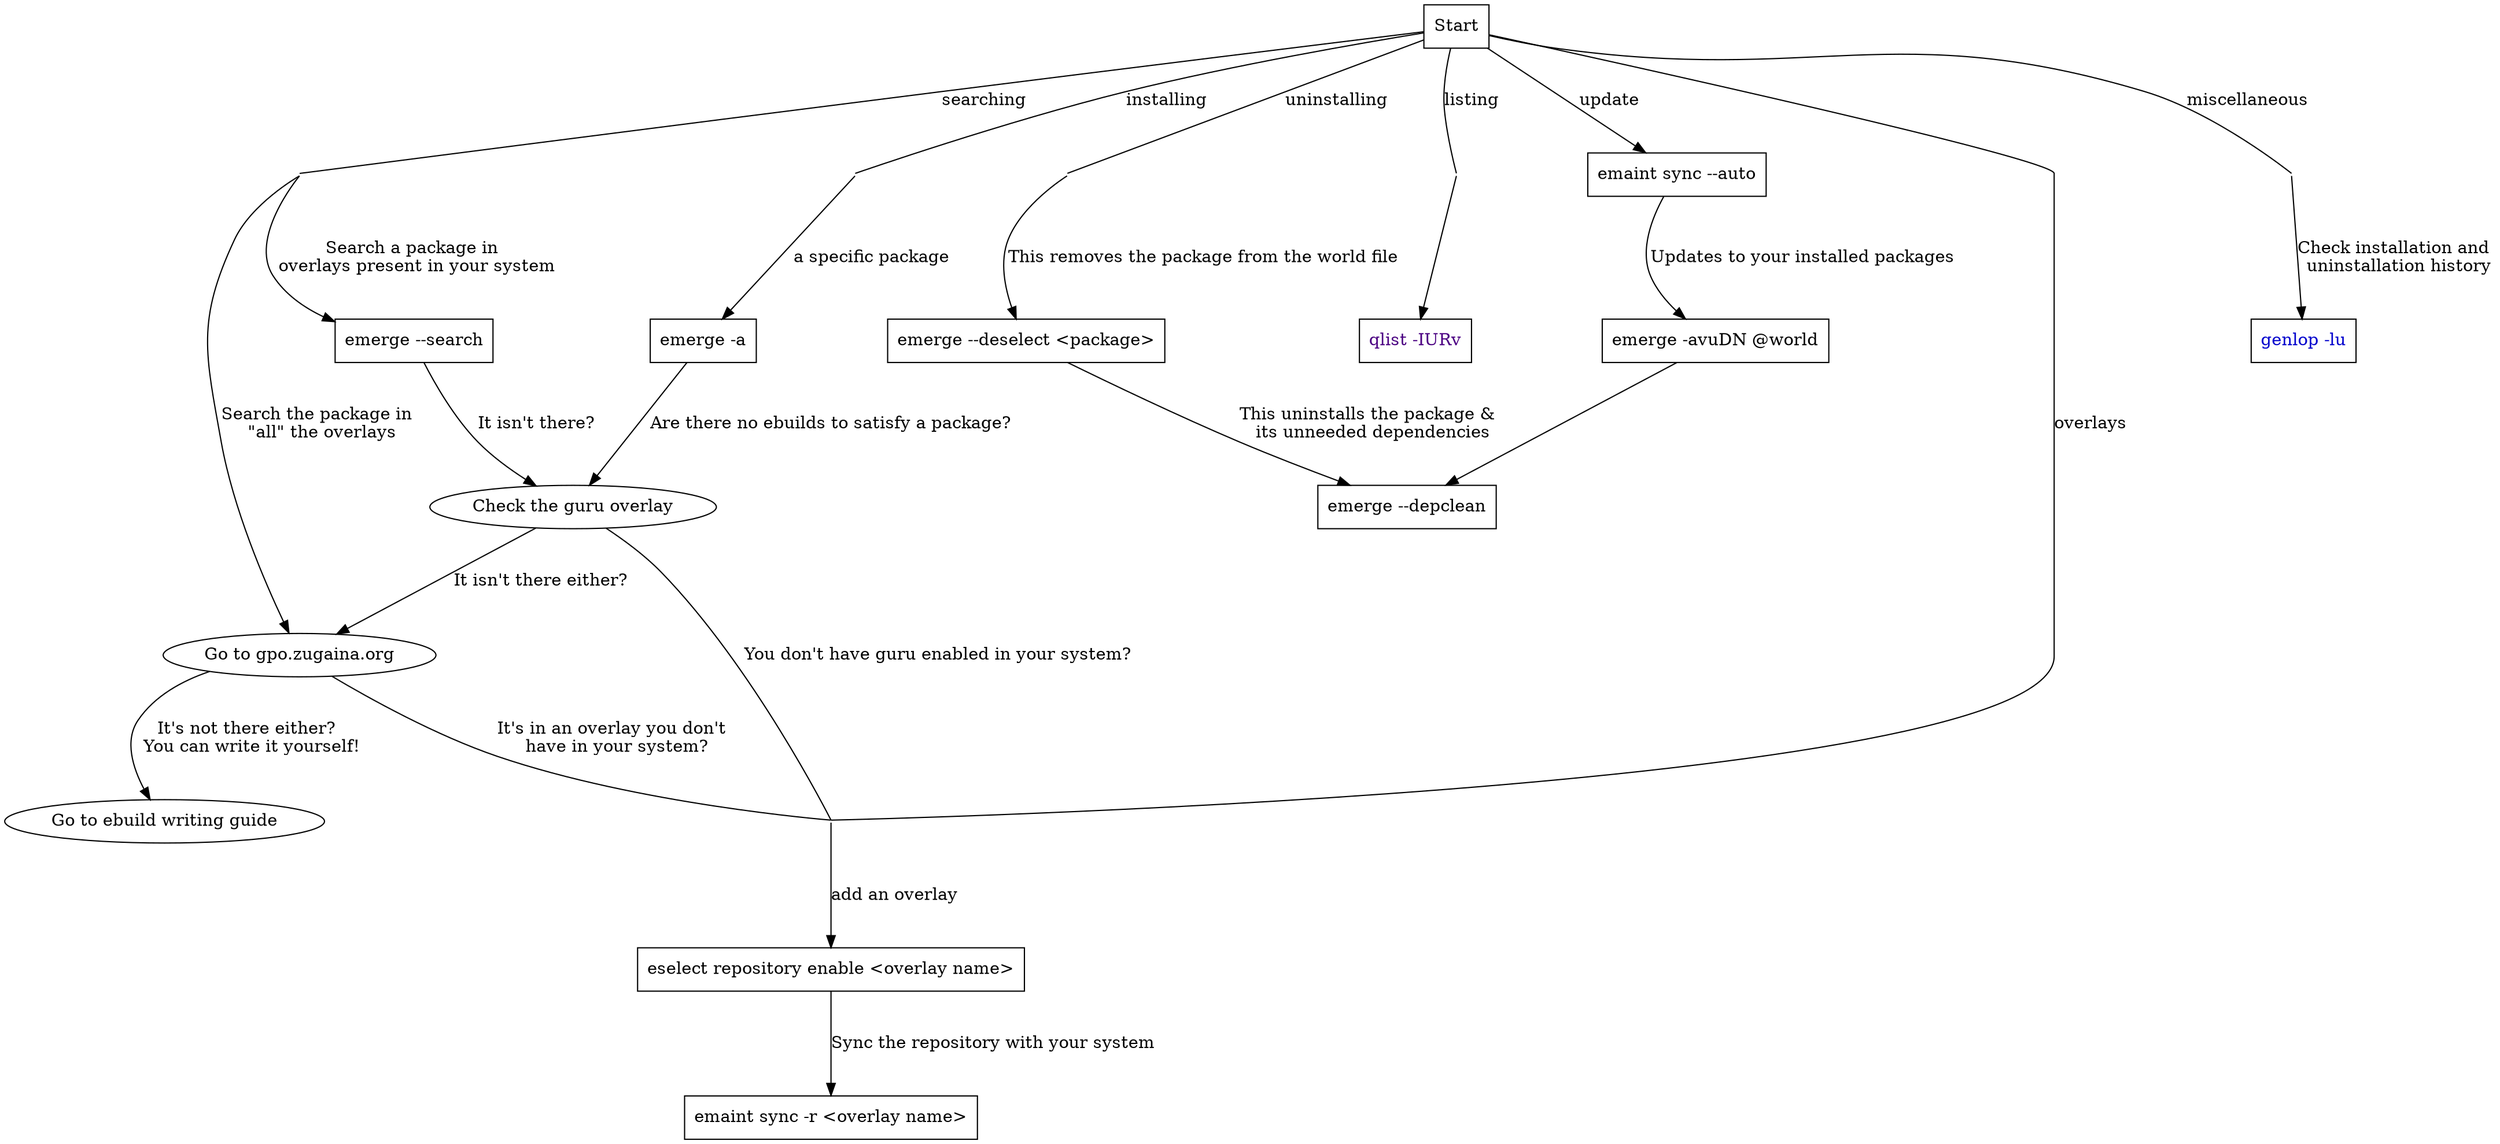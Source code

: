 digraph cheat_sheet {
  // node define
  node [
  shape = box
  ];

  graph [
  layout = dot,
  nodesep = 1.5,
  ranksep = 1.0,
  normalize = false,
  root=start
  ];

  edge [
    style = solid,
    fontsize = 14,
    labeldistance = 2.5,
    labelangle = 70
  ];


  start [label="Start"]
  emergeAsk [label="emerge -a"]
  emergeUpdate [label="emerge -avuDN @world"]
  emergeSearch [label="emerge --search"]
  gpoZugaina [label="Go to gpo.zugaina.org", shape=ellipse, URL="https://graphviz.org/docs/nodes/"]
  eselectRepo [label="eselect repository enable <overlay name>"]
  emaintSync [label="emaint sync -r <overlay name>"]
  emaintSyncAll [label="emaint sync --auto"]
  ebuildWriting [label="Go to ebuild writing guide", shape=ellipse URL="https://devmanual.gentoo.org/ebuild-writing/index.html"]
  qlist [label="qlist -IURv", fontcolor=indigo]
  emergeDeselect [label="emerge --deselect <package>"]
  emergeDepclean [label="emerge --depclean"]
  guru [label="Check the guru overlay", shape=ellipse, URL="https://gitweb.gentoo.org/repo/proj/guru.git/tree/"]
  genlop [label="genlop -lu", fontcolor=blue3]


  // Nodes used for demarking options
  joint1 [shape="none", label="", width=0, height=0]
  joint2 [shape="none", label="", width=0, height=0]
  joint3 [shape="none", label="", width=0, height=0]
  joint4 [shape="none", label="", width=0, height=0]
  joint5 [shape="none", label="", width=0, height=0]
  joint6 [shape="none", label="", width=0, height=0]
  joint7 [shape="none", label="", width=0, height=0]
  joint8 [shape="none", label="", width=0, height=0]
  joint9 [shape="none", label="", width=0, height=0]
  joint10 [shape="none", label="", width=0, height=0]
  joint11 [shape="none", label="", width=0, height=0]



  start -> joint3 [dir=none, label="installing"]
  joint3 -> emergeAsk [label="a specific package"]
  emergeAsk -> guru [label="Are there no ebuilds to satisfy a package?"]

  start -> joint2 [label="searching", dir=none]
  joint2 -> emergeSearch [label="Search a package in \n overlays present in your system"]
  joint2 -> gpoZugaina [label="Search the package in \n \"all\" the overlays"]
  guru -> joint5 [label="You don't have guru enabled in your system?", dir=none]
  emergeSearch -> guru [label="It isn't there?"]
  guru -> gpoZugaina [label="It isn't there either?"]
  gpoZugaina -> joint5 [label="It's in an overlay you don't \n have in your system?", dir=none]
  eselectRepo -> emaintSync [label="Sync the repository with your system"]
  gpoZugaina -> ebuildWriting [label="It's not there either? \n You can write it yourself!"]

  start -> joint4[label="listing", dir=none]
  joint4 -> qlist

  start -> joint5[label="overlays", dir=none]
  joint5 -> eselectRepo [label="add an overlay"]

  start -> joint6[label="uninstalling", dir=none]
  joint6 -> emergeDeselect[label="This removes the package from the world file"]
  emergeDeselect -> emergeDepclean[label="This uninstalls the package & \n its unneeded dependencies"]

  start -> joint7 [label="miscellaneous",dir=none]
  joint7 -> genlop [label="Check installation and \n uninstallation history"]

  start -> emaintSyncAll [label="update"]
  emaintSyncAll -> emergeUpdate [label="Updates to your installed packages"]
  emergeUpdate -> emergeDepclean

  //joint3 -> emergeUpdate 



}
